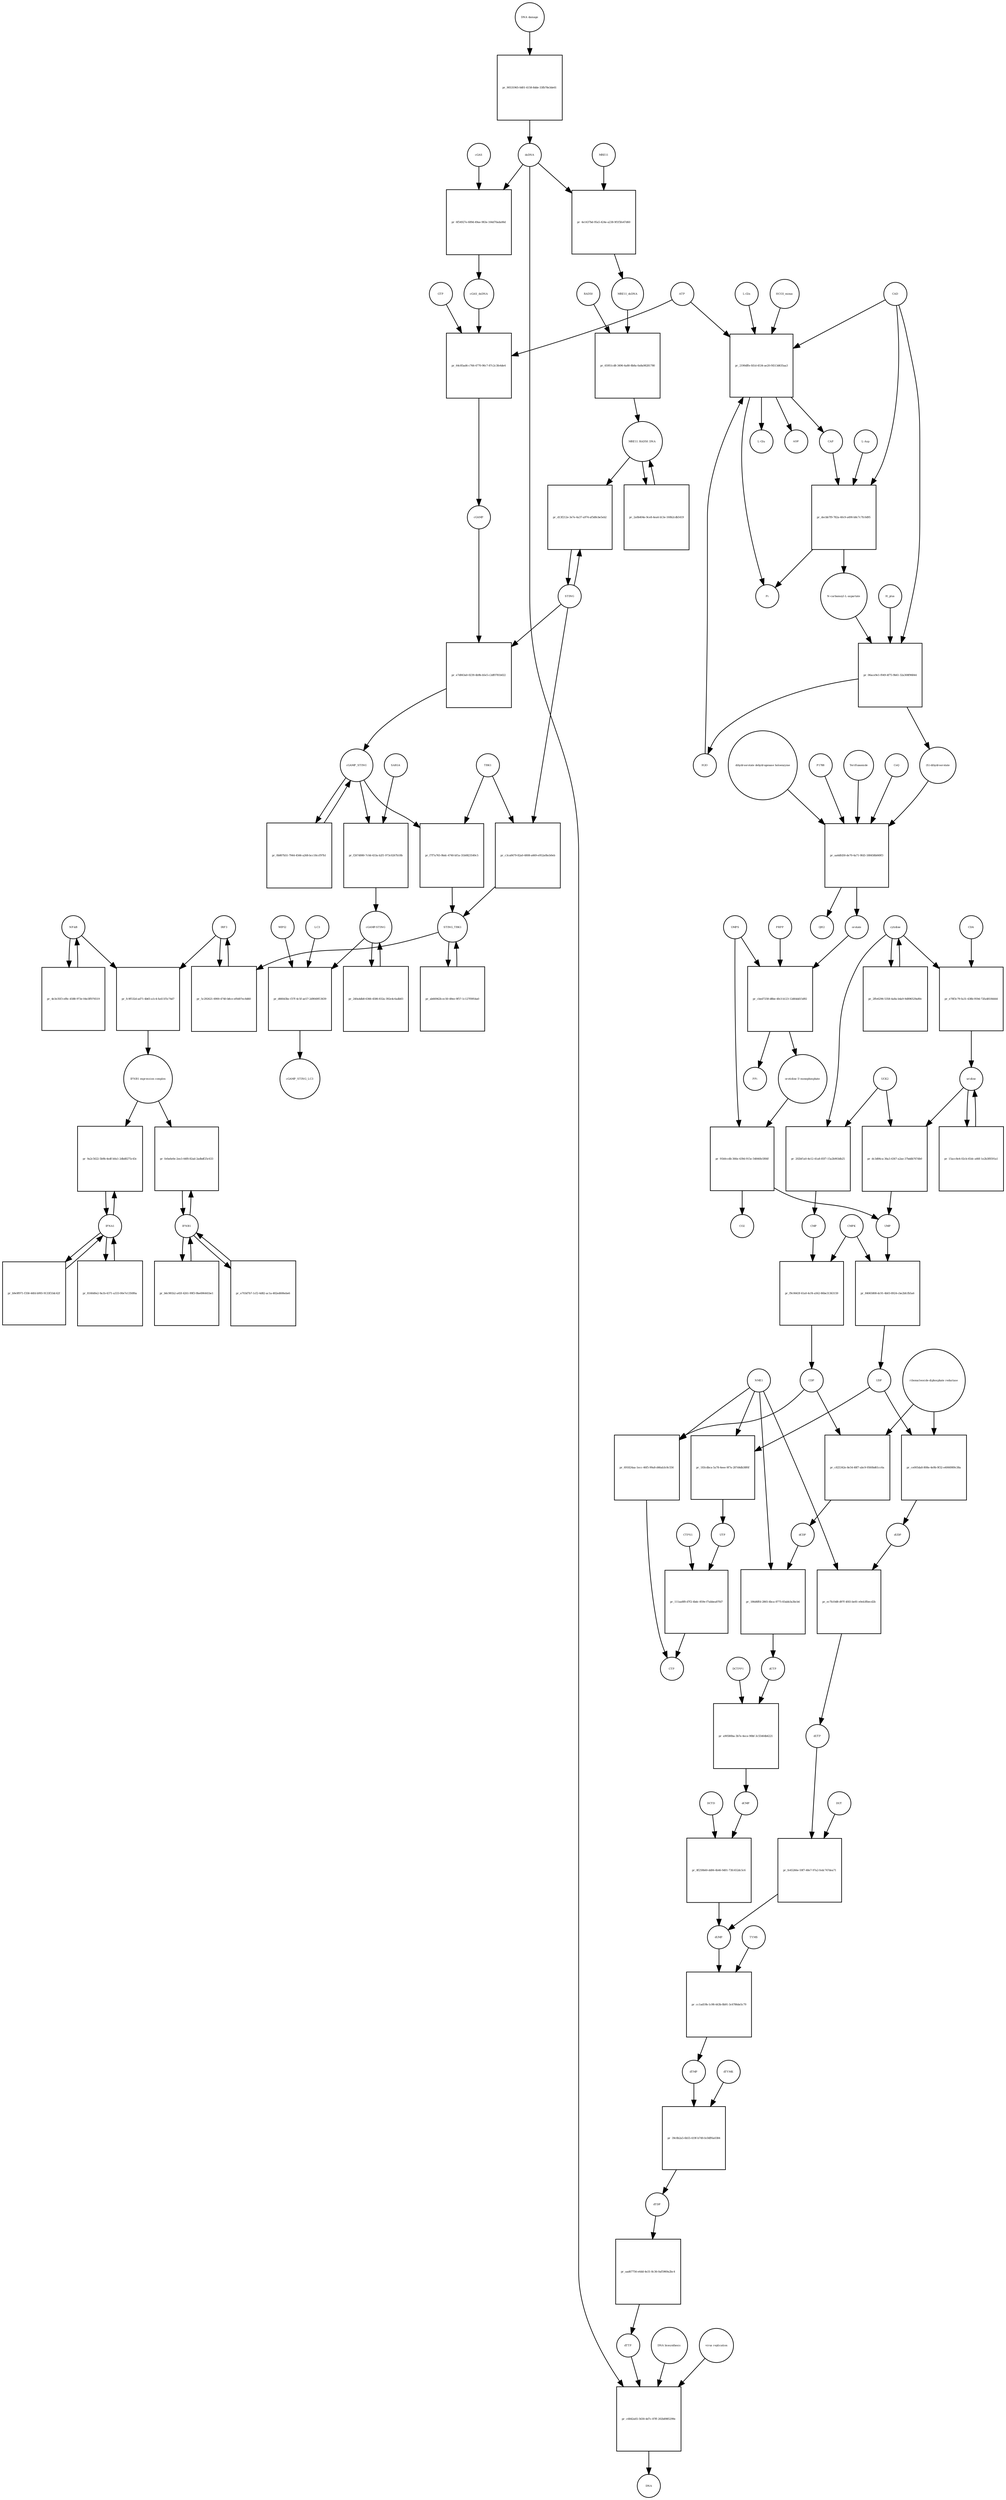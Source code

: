 strict digraph  {
"NF-kB" [annotation="urn_miriam_obo.go_GO%3A0071159", bipartite=0, cls=complex, fontsize=4, label="NF-kB", shape=circle];
"pr_fc9f532d-ad71-4b65-a1c4-fa411f5c74d7" [annotation="", bipartite=1, cls=process, fontsize=4, label="pr_fc9f532d-ad71-4b65-a1c4-fa411f5c74d7", shape=square];
"IFNB1 expression complex" [annotation="", bipartite=0, cls=complex, fontsize=4, label="IFNB1 expression complex", shape=circle];
IRF3 [annotation="urn_miriam_hgnc_6118|urn_miriam_uniprot_Q14653|urn_miriam_ensembl_ENSG00000126456|urn_miriam_refseq_NM_001571|urn_miriam_hgnc.symbol_IRF3|urn_miriam_ncbigene_3661", bipartite=0, cls="macromolecule multimer", fontsize=4, label=IRF3, shape=circle];
dCDP [annotation="urn_miriam_obo.chebi_CHEBI%3A28846", bipartite=0, cls="simple chemical", fontsize=4, label=dCDP, shape=circle];
"pr_186d6ffd-2865-4bca-8775-83abb3a3bcb4" [annotation="", bipartite=1, cls=process, fontsize=4, label="pr_186d6ffd-2865-4bca-8775-83abb3a3bcb4", shape=square];
dCTP [annotation="urn_miriam_obo.chebi_CHEBI%3A16311", bipartite=0, cls="simple chemical", fontsize=4, label=dCTP, shape=circle];
NME1 [annotation="urn_miriam_uniprot_P15531|urn_miriam_hgnc_7849", bipartite=0, cls=macromolecule, fontsize=4, label=NME1, shape=circle];
uridine [annotation="urn_miriam_obo.chebi_CHEBI%3A16704", bipartite=0, cls="simple chemical", fontsize=4, label=uridine, shape=circle];
"pr_dc3d06ca-36a3-4367-a2ae-37bddb767db0" [annotation="", bipartite=1, cls=process, fontsize=4, label="pr_dc3d06ca-36a3-4367-a2ae-37bddb767db0", shape=square];
UMP [annotation="urn_miriam_obo.chebi_CHEBI%3A57865", bipartite=0, cls="simple chemical", fontsize=4, label=UMP, shape=circle];
UCK2 [annotation="urn_miriam_uniprot_Q9HA47|urn_miriam_hgnc_HGNC%3A12562", bipartite=0, cls=macromolecule, fontsize=4, label=UCK2, shape=circle];
"orotidine 5'-monophosphate" [annotation="urn_miriam_obo.chebi_CHEBI%3A15842", bipartite=0, cls="simple chemical", fontsize=4, label="orotidine 5'-monophosphate", shape=circle];
"pr_91b0ccdb-366e-439d-915e-54846fe5f66f" [annotation="", bipartite=1, cls=process, fontsize=4, label="pr_91b0ccdb-366e-439d-915e-54846fe5f66f", shape=square];
UMPS [annotation="urn_miriam_ncbigene_7372|urn_miriam_refseq_NM_000373|urn_miriam_hgnc.symbol_UMPS|urn_miriam_hgnc_12563|urn_miriam_ensembl_ENSG00000114491|urn_miriam_uniprot_P11172", bipartite=0, cls="macromolecule multimer", fontsize=4, label=UMPS, shape=circle];
CO2 [annotation="urn_miriam_obo.chebi_CHEBI%3A16526", bipartite=0, cls="simple chemical", fontsize=4, label=CO2, shape=circle];
UTP [annotation="urn_miriam_obo.chebi_CHEBI%3A15713", bipartite=0, cls="simple chemical", fontsize=4, label=UTP, shape=circle];
"pr_111aa8f8-d7f2-4bdc-859e-f7abbea87fd7" [annotation="", bipartite=1, cls=process, fontsize=4, label="pr_111aa8f8-d7f2-4bdc-859e-f7abbea87fd7", shape=square];
CTP [annotation="urn_miriam_obo.chebi_CHEBI%3A17677", bipartite=0, cls="simple chemical", fontsize=4, label=CTP, shape=circle];
CTPS1 [annotation="urn_miriam_hgnc_HGNC%3A2519|urn_miriam_uniprot_P17812", bipartite=0, cls=macromolecule, fontsize=4, label=CTPS1, shape=circle];
UDP [annotation="urn_miriam_obo.chebi_CHEBI%3A17659", bipartite=0, cls="simple chemical", fontsize=4, label=UDP, shape=circle];
"pr_ce005da8-808e-4e9b-9f32-e4066989c38a" [annotation="", bipartite=1, cls=process, fontsize=4, label="pr_ce005da8-808e-4e9b-9f32-e4066989c38a", shape=square];
dUDP [annotation="urn_miriam_obo.chebi_CHEBI%3A28850", bipartite=0, cls="simple chemical", fontsize=4, label=dUDP, shape=circle];
"ribonucleoside-diphosphate reductase" [annotation="urn_miriam_brenda_1.17.4.1|urn_miriam_obo.go_GO%3A0005971", bipartite=0, cls=complex, fontsize=4, label="ribonucleoside-diphosphate reductase", shape=circle];
IFNB1 [annotation="urn_miriam_ensembl_ENSG00000171855|urn_miriam_hgnc.symbol_IFNB1|urn_miriam_hgnc_5434|urn_miriam_uniprot_P01574|urn_miriam_refseq_NM_002176|urn_miriam_ncbigene_3456", bipartite=0, cls=macromolecule, fontsize=4, label=IFNB1, shape=circle];
"pr_fe0a6e0e-2ee3-44f8-82ad-2adbdf25c633" [annotation="", bipartite=1, cls=process, fontsize=4, label="pr_fe0a6e0e-2ee3-44f8-82ad-2adbdf25c633", shape=square];
"pr_84065808-dc91-4b03-8924-cbe2bfcfb5a6" [annotation="", bipartite=1, cls=process, fontsize=4, label="pr_84065808-dc91-4b03-8924-cbe2bfcfb5a6", shape=square];
CMPK [annotation="urn_miriam_uniprot_P30085|urn_miriam_hgnc_HGNC%3A18170", bipartite=0, cls=macromolecule, fontsize=4, label=CMPK, shape=circle];
"cGAMP-STING" [annotation="", bipartite=0, cls=complex, fontsize=4, label="cGAMP-STING", shape=circle];
"pr_240a4db8-6366-4586-832a-392e4c6adb83" [annotation="", bipartite=1, cls=process, fontsize=4, label="pr_240a4db8-6366-4586-832a-392e4c6adb83", shape=square];
IFNA1 [annotation="urn_miriam_hgnc.symbol_IFNA1|urn_miriam_ncbigene_3439|urn_miriam_refseq_NM_024013|urn_miriam_uniprot_P01562|urn_miriam_hgnc_5417|urn_miriam_ensembl_ENSG00000197919", bipartite=0, cls=macromolecule, fontsize=4, label=IFNA1, shape=circle];
"pr_9a2c5622-5b9b-4edf-b0a1-2dbd8275c43c" [annotation="", bipartite=1, cls=process, fontsize=4, label="pr_9a2c5622-5b9b-4edf-b0a1-2dbd8275c43c", shape=square];
"pr_15acc8e4-02cb-45dc-a66f-1e2b3f8591a1" [annotation="", bipartite=1, cls=process, fontsize=4, label="pr_15acc8e4-02cb-45dc-a66f-1e2b3f8591a1", shape=square];
CDP [annotation="urn_miriam_obo.chebi_CHEBI%3A17239", bipartite=0, cls="simple chemical", fontsize=4, label=CDP, shape=circle];
"pr_c825342e-8e54-48f7-abc9-9560bd61cc6a" [annotation="", bipartite=1, cls=process, fontsize=4, label="pr_c825342e-8e54-48f7-abc9-9560bd61cc6a", shape=square];
"pr_691824aa-1ecc-46f5-99a8-d46ab3c8c556" [annotation="", bipartite=1, cls=process, fontsize=4, label="pr_691824aa-1ecc-46f5-99a8-d46ab3c8c556", shape=square];
dTDP [annotation="urn_miriam_obo.chebi_CHEBI%3A18075", bipartite=0, cls="simple chemical", fontsize=4, label=dTDP, shape=circle];
"pr_aad67756-e6dd-4e31-8c36-0af5969a2bc4" [annotation="", bipartite=1, cls=process, fontsize=4, label="pr_aad67756-e6dd-4e31-8c36-0af5969a2bc4", shape=square];
dTTP [annotation="urn_miriam_obo.chebi_CHEBI%3A18077", bipartite=0, cls="simple chemical", fontsize=4, label=dTTP, shape=circle];
CMP [annotation="urn_miriam_obo.chebi_CHEBI%3A17361", bipartite=0, cls="simple chemical", fontsize=4, label=CMP, shape=circle];
"pr_f9c0643f-61a0-4cf4-a562-86be31363159" [annotation="", bipartite=1, cls=process, fontsize=4, label="pr_f9c0643f-61a0-4cf4-a562-86be31363159", shape=square];
dUMP [annotation="urn_miriam_obo.chebi_CHEBI%3A17622", bipartite=0, cls="simple chemical", fontsize=4, label=dUMP, shape=circle];
"pr_cc1ad19b-1c98-443b-8b91-3c6786de5c79" [annotation="", bipartite=1, cls=process, fontsize=4, label="pr_cc1ad19b-1c98-443b-8b91-3c6786de5c79", shape=square];
dTMP [annotation="urn_miriam_obo.chebi_CHEBI%3A17013", bipartite=0, cls="simple chemical", fontsize=4, label=dTMP, shape=circle];
TYMS [annotation="urn_miriam_uniprot_P04818|urn_miriam_hgnc_HGNC%3A12441", bipartite=0, cls=macromolecule, fontsize=4, label=TYMS, shape=circle];
dsDNA [annotation="urn_miriam_obo.chebi_CHEBI%3A75909", bipartite=0, cls="simple chemical", fontsize=4, label=dsDNA, shape=circle];
"pr_c6842a65-5630-4d7c-87ff-202b8985299e" [annotation="", bipartite=1, cls=process, fontsize=4, label="pr_c6842a65-5630-4d7c-87ff-202b8985299e", shape=square];
DNA [annotation="", bipartite=0, cls="nucleic acid feature", fontsize=4, label=DNA, shape=circle];
"DNA biosynthesis" [annotation="urn_miriam_obo.go_GO%3A0071897", bipartite=0, cls=phenotype, fontsize=4, label="DNA biosynthesis", shape=circle];
"virus replication" [annotation="urn_miriam_obo.go_GO%3A0019079", bipartite=0, cls=phenotype, fontsize=4, label="virus replication", shape=circle];
MRE11_RAD50_DNA [annotation="", bipartite=0, cls=complex, fontsize=4, label=MRE11_RAD50_DNA, shape=circle];
"pr_2a0b404e-9ce8-4ea4-b13e-160b2cdb5419" [annotation="", bipartite=1, cls=process, fontsize=4, label="pr_2a0b404e-9ce8-4ea4-b13e-160b2cdb5419", shape=square];
"pr_a90580ba-3b7e-4ece-90bf-3c55464b6221" [annotation="", bipartite=1, cls=process, fontsize=4, label="pr_a90580ba-3b7e-4ece-90bf-3c55464b6221", shape=square];
dCMP [annotation="urn_miriam_obo.chebi_CHEBI%3A15918", bipartite=0, cls="simple chemical", fontsize=4, label=dCMP, shape=circle];
DCTPP1 [annotation="urn_miriam_uniprot_Q9H773|urn_miriam_hgnc_HGNC%3A28777", bipartite=0, cls=macromolecule, fontsize=4, label=DCTPP1, shape=circle];
"pr_e703d7b7-1cf2-4d82-ac1a-482ed606ebe6" [annotation="", bipartite=1, cls=process, fontsize=4, label="pr_e703d7b7-1cf2-4d82-ac1a-482ed606ebe6", shape=square];
"pr_b6c981b2-a45f-4261-99f3-9be696441be1" [annotation="", bipartite=1, cls=process, fontsize=4, label="pr_b6c981b2-a45f-4261-99f3-9be696441be1", shape=square];
ATP [annotation="urn_miriam_obo.chebi_CHEBI%3A15422", bipartite=0, cls="simple chemical", fontsize=4, label=ATP, shape=circle];
"pr_64c85ad4-c766-4770-90c7-87c2c3fe4de4" [annotation="", bipartite=1, cls=process, fontsize=4, label="pr_64c85ad4-c766-4770-90c7-87c2c3fe4de4", shape=square];
GTP [annotation="urn_miriam_obo.chebi_CHEBI%3A15996", bipartite=0, cls="simple chemical", fontsize=4, label=GTP, shape=circle];
cGAMP [annotation="urn_miriam_obo.chebi_CHEBI%3A75947", bipartite=0, cls="simple chemical", fontsize=4, label=cGAMP, shape=circle];
cGAS_dsDNA [annotation=urn_miriam_pubmed_28363908, bipartite=0, cls=complex, fontsize=4, label=cGAS_dsDNA, shape=circle];
cytidine [annotation="urn_miriam_obo.chebi_CHEBI%3A17562", bipartite=0, cls="simple chemical", fontsize=4, label=cytidine, shape=circle];
"pr_202bf1a0-4e12-41a8-85f7-15a2b903db25" [annotation="", bipartite=1, cls=process, fontsize=4, label="pr_202bf1a0-4e12-41a8-85f7-15a2b903db25", shape=square];
"pr_e7d063a0-0239-4b9b-b5e5-c2df0781b022" [annotation="", bipartite=1, cls=process, fontsize=4, label="pr_e7d063a0-0239-4b9b-b5e5-c2df0781b022", shape=square];
STING [annotation=urn_miriam_uniprot_Q86WV6, bipartite=0, cls="macromolecule multimer", fontsize=4, label=STING, shape=circle];
cGAMP_STING [annotation="urn_miriam_obo.go_GO%3A1990231", bipartite=0, cls=complex, fontsize=4, label=cGAMP_STING, shape=circle];
"L-Gln" [annotation="urn_miriam_obo.chebi_CHEBI%3A18050", bipartite=0, cls="simple chemical", fontsize=4, label="L-Gln", shape=circle];
"pr_2190dffe-fd1d-4534-ae20-f4513d635aa3" [annotation="", bipartite=1, cls=process, fontsize=4, label="pr_2190dffe-fd1d-4534-ae20-f4513d635aa3", shape=square];
CAP [annotation="urn_miriam_obo.chebi_CHEBI%3A17672", bipartite=0, cls="simple chemical", fontsize=4, label=CAP, shape=circle];
CAD [annotation="urn_miriam_refseq_NM_001306079|urn_miriam_hgnc_1424|urn_miriam_hgnc.symbol_CAD|urn_miriam_uniprot_P27708|urn_miriam_ncbigene_790|urn_miriam_ensembl_ENSG00000084774", bipartite=0, cls=macromolecule, fontsize=4, label=CAD, shape=circle];
HCO3_minus [annotation="urn_miriam_obo.chebi_CHEBI%3A17544", bipartite=0, cls="simple chemical", fontsize=4, label=HCO3_minus, shape=circle];
H2O [annotation="urn_miriam_obo.chebi_CHEBI%3A15377", bipartite=0, cls="simple chemical", fontsize=4, label=H2O, shape=circle];
"L-Glu" [annotation="urn_miriam_obo.chebi_CHEBI%3A16015", bipartite=0, cls="simple chemical", fontsize=4, label="L-Glu", shape=circle];
ADP [annotation="urn_miriam_obo.chebi_CHEBI%3A16761", bipartite=0, cls="simple chemical", fontsize=4, label=ADP, shape=circle];
Pi [annotation="urn_miriam_obo.chebi_CHEBI%3A18367", bipartite=0, cls="simple chemical", fontsize=4, label=Pi, shape=circle];
"pr_183cdbca-5a78-4eee-9f7a-287d4db38f6f" [annotation="", bipartite=1, cls=process, fontsize=4, label="pr_183cdbca-5a78-4eee-9f7a-287d4db38f6f", shape=square];
"N-carbamoyl-L-aspartate" [annotation="urn_miriam_obo.chebi_CHEBI%3A32814", bipartite=0, cls="simple chemical", fontsize=4, label="N-carbamoyl-L-aspartate", shape=circle];
"pr_06ace9e1-f049-4f75-9b61-32a308f96844" [annotation="", bipartite=1, cls=process, fontsize=4, label="pr_06ace9e1-f049-4f75-9b61-32a308f96844", shape=square];
"(S)-dihydroorotate" [annotation="urn_miriam_obo.chebi_CHEBI%3A30864", bipartite=0, cls="simple chemical", fontsize=4, label="(S)-dihydroorotate", shape=circle];
H_plus [annotation="urn_miriam_obo.chebi_CHEBI%3A15378", bipartite=0, cls="simple chemical", fontsize=4, label=H_plus, shape=circle];
"pr_4e3e35f3-ef8c-4588-973e-04e3ff076519" [annotation="", bipartite=1, cls=process, fontsize=4, label="pr_4e3e35f3-ef8c-4588-973e-04e3ff076519", shape=square];
"pr_8160d0e2-9a1b-4371-a333-00e7e1350f6a" [annotation="", bipartite=1, cls=process, fontsize=4, label="pr_8160d0e2-9a1b-4371-a333-00e7e1350f6a", shape=square];
TBK1 [annotation="urn_miriam_hgnc.symbol_TBK1|urn_miriam_ensembl_ENSG00000183735|urn_miriam_uniprot_Q9UHD2|urn_miriam_refseq_NM_013254|urn_miriam_hgnc_11584|urn_miriam_ncbigene_29110", bipartite=0, cls=macromolecule, fontsize=4, label=TBK1, shape=circle];
"pr_f7f7a765-9bdc-4740-bf1a-31b0823549c5" [annotation="", bipartite=1, cls=process, fontsize=4, label="pr_f7f7a765-9bdc-4740-bf1a-31b0823549c5", shape=square];
STING_TBK1 [annotation=urn_miriam_pubmed_30842653, bipartite=0, cls=complex, fontsize=4, label=STING_TBK1, shape=circle];
"pr_d13f212e-3e7e-4a37-a974-af5d8cbe5eb2" [annotation="", bipartite=1, cls=process, fontsize=4, label="pr_d13f212e-3e7e-4a37-a974-af5d8cbe5eb2", shape=square];
"pr_b9e9f971-f358-44fd-b993-9133f33dc42f" [annotation="", bipartite=1, cls=process, fontsize=4, label="pr_b9e9f971-f358-44fd-b993-9133f33dc42f", shape=square];
"pr_6f54927e-689d-49ae-983e-164d70ada06d" [annotation="", bipartite=1, cls=process, fontsize=4, label="pr_6f54927e-689d-49ae-983e-164d70ada06d", shape=square];
cGAS [annotation="urn_miriam_ensembl_ENSG00000164430|urn_miriam_hgnc_21367|urn_miriam_ncbigene_115004|urn_miriam_uniprot_Q8N884|urn_miriam_hgnc.symbol_CGAS|urn_miriam_refseq_NM_138441", bipartite=0, cls=macromolecule, fontsize=4, label=cGAS, shape=circle];
"pr_ab66942b-ec50-49ee-9f57-1c127f0954a0" [annotation="", bipartite=1, cls=process, fontsize=4, label="pr_ab66942b-ec50-49ee-9f57-1c127f0954a0", shape=square];
orotate [annotation="urn_miriam_obo.chebi_CHEBI%3A30839", bipartite=0, cls="simple chemical", fontsize=4, label=orotate, shape=circle];
"pr_cbed7258-d8be-4fe3-b123-12d64dd15d92" [annotation="", bipartite=1, cls=process, fontsize=4, label="pr_cbed7258-d8be-4fe3-b123-12d64dd15d92", shape=square];
PRPP [annotation="urn_miriam_obo.chebi_CHEBI%3A17111", bipartite=0, cls="simple chemical", fontsize=4, label=PRPP, shape=circle];
PPi [annotation="urn_miriam_obo.chebi_CHEBI%3A18361", bipartite=0, cls="simple chemical", fontsize=4, label=PPi, shape=circle];
"pr_2ffe6296-5358-4a8a-b4a9-9d896529a80c" [annotation="", bipartite=1, cls=process, fontsize=4, label="pr_2ffe6296-5358-4a8a-b4a9-9d896529a80c", shape=square];
"pr_5c292621-6900-4740-b8ce-ef0d07ec8d60" [annotation="", bipartite=1, cls=process, fontsize=4, label="pr_5c292621-6900-4740-b8ce-ef0d07ec8d60", shape=square];
"pr_0b807b51-7944-4566-a268-bcc18ccf97b1" [annotation="", bipartite=1, cls=process, fontsize=4, label="pr_0b807b51-7944-4566-a268-bcc18ccf97b1", shape=square];
RAD50 [annotation="urn_miriam_ncbigene_10111|urn_miriam_refseq_NM_005732|urn_miriam_uniprot_Q92878|urn_miriam_hgnc.symbol_RAD50|urn_miriam_ensembl_ENSG00000113522|urn_miriam_hgnc_9816", bipartite=0, cls="macromolecule multimer", fontsize=4, label=RAD50, shape=circle];
"pr_65951cd8-3496-4a80-8b8a-0a8a98281780" [annotation="", bipartite=1, cls=process, fontsize=4, label="pr_65951cd8-3496-4a80-8b8a-0a8a98281780", shape=square];
MRE11_dsDNA [annotation="urn_miriam_obo.go_GO%3A0003690", bipartite=0, cls=complex, fontsize=4, label=MRE11_dsDNA, shape=circle];
"pr_aa6dfd30-de70-4a71-9fd3-188458b849f3" [annotation="", bipartite=1, cls=process, fontsize=4, label="pr_aa6dfd30-de70-4a71-9fd3-188458b849f3", shape=square];
"dihydroorotate dehydrogenase holoenzyme" [annotation="urn_miriam_ncbigene_1723|urn_miriam_hgnc_HGNC%3A2867|urn_miriam_hgnc.symbol_DHODH", bipartite=0, cls="simple chemical", fontsize=4, label="dihydroorotate dehydrogenase holoenzyme", shape=circle];
P1788 [annotation=urn_miriam_pubmed_31740051, bipartite=0, cls="simple chemical", fontsize=4, label=P1788, shape=circle];
Teriflunomide [annotation=urn_miriam_drugbank_DB08880, bipartite=0, cls="simple chemical", fontsize=4, label=Teriflunomide, shape=circle];
CoQ [annotation="urn_miriam_obo.chebi_CHEBI%3A16389", bipartite=0, cls="simple chemical", fontsize=4, label=CoQ, shape=circle];
QH2 [annotation="urn_miriam_obo.chebi_CHEBI%3A17976", bipartite=0, cls="simple chemical", fontsize=4, label=QH2, shape=circle];
"pr_ec7b10d8-d97f-4f45-be81-e0eb3fbecd2b" [annotation="", bipartite=1, cls=process, fontsize=4, label="pr_ec7b10d8-d97f-4f45-be81-e0eb3fbecd2b", shape=square];
dUTP [annotation="urn_miriam_obo.chebi_CHEBI%3A17625", bipartite=0, cls="simple chemical", fontsize=4, label=dUTP, shape=circle];
"pr_e78f3c79-fa31-438b-959d-72fa48184444" [annotation="", bipartite=1, cls=process, fontsize=4, label="pr_e78f3c79-fa31-438b-959d-72fa48184444", shape=square];
CDA [annotation="urn_miriam_uniprot_P32320|urn_miriam_ncbigene_978|urn_miriam_refseq_NM_001785|urn_miriam_ensembl_ENSG00000158825|urn_miriam_hgnc.symbol_CDA|urn_miriam_hgnc_1712", bipartite=0, cls=macromolecule, fontsize=4, label=CDA, shape=circle];
"pr_fe45266e-59f7-48e7-97a2-fedc747dea71" [annotation="", bipartite=1, cls=process, fontsize=4, label="pr_fe45266e-59f7-48e7-97a2-fedc747dea71", shape=square];
DUT [annotation="urn_miriam_hgnc_HGNC%3A3078|urn_miriam_uniprot_P33316", bipartite=0, cls=macromolecule, fontsize=4, label=DUT, shape=circle];
"pr_d660d3bc-f37f-4c5f-ae57-2d9049f13639" [annotation="", bipartite=1, cls=process, fontsize=4, label="pr_d660d3bc-f37f-4c5f-ae57-2d9049f13639", shape=square];
LC3 [annotation="", bipartite=0, cls=macromolecule, fontsize=4, label=LC3, shape=circle];
cGAMP_STING_LC3 [annotation="", bipartite=0, cls=complex, fontsize=4, label=cGAMP_STING_LC3, shape=circle];
WIPI2 [annotation="urn_miriam_refseq_NM_015610|urn_miriam_hgnc_32225|urn_miriam_hgnc.symbol_WIPI2|urn_miriam_ensembl_ENSG00000157954|urn_miriam_ncbigene_26100|urn_miriam_uniprot_Q9Y4P8", bipartite=0, cls=macromolecule, fontsize=4, label=WIPI2, shape=circle];
"pr_decbb7f9-782a-40c9-a490-b8c7c7fc0d95" [annotation="", bipartite=1, cls=process, fontsize=4, label="pr_decbb7f9-782a-40c9-a490-b8c7c7fc0d95", shape=square];
"L-Asp" [annotation="urn_miriam_obo.chebi_CHEBI%3A29991", bipartite=0, cls="simple chemical", fontsize=4, label="L-Asp", shape=circle];
"pr_4e1437bd-95a5-424e-a238-9f1f5fe47d60" [annotation="", bipartite=1, cls=process, fontsize=4, label="pr_4e1437bd-95a5-424e-a238-9f1f5fe47d60", shape=square];
MRE11 [annotation="urn_miriam_hgnc.symbol_MRE11|urn_miriam_ncbigene_4361|urn_miriam_uniprot_P49959|urn_miriam_ensembl_ENSG00000020922|urn_miriam_refseq_NM_005591|urn_miriam_hgnc_7230", bipartite=0, cls="macromolecule multimer", fontsize=4, label=MRE11, shape=circle];
"pr_39c8b2a5-6b55-419f-b749-fe56ff6a0384" [annotation="", bipartite=1, cls=process, fontsize=4, label="pr_39c8b2a5-6b55-419f-b749-fe56ff6a0384", shape=square];
dTYMK [annotation="urn_miriam_uniprot_P23919|urn_miriam_hgnc_HGNC%3A3061", bipartite=0, cls=macromolecule, fontsize=4, label=dTYMK, shape=circle];
"pr_f267d080-7c0d-433a-b2f1-973c0267b18b" [annotation="", bipartite=1, cls=process, fontsize=4, label="pr_f267d080-7c0d-433a-b2f1-973c0267b18b", shape=square];
SAR1A [annotation="urn_miriam_uniprot_Q9NR31|urn_miriam_ensembl_ENSG00000079332|urn_miriam_hgnc_10534|urn_miriam_hgnc.symbol_SAR1A|urn_miriam_refseq_NM_001142648|urn_miriam_ncbigene_56681", bipartite=0, cls=macromolecule, fontsize=4, label=SAR1A, shape=circle];
"pr_c3ca8479-82a0-4808-a669-e952a0bcb0eb" [annotation="", bipartite=1, cls=process, fontsize=4, label="pr_c3ca8479-82a0-4808-a669-e952a0bcb0eb", shape=square];
"pr_90531965-0d01-4158-8dde-33fb78e3de61" [annotation="", bipartite=1, cls=process, fontsize=4, label="pr_90531965-0d01-4158-8dde-33fb78e3de61", shape=square];
"DNA damage" [annotation="", bipartite=0, cls=phenotype, fontsize=4, label="DNA damage", shape=circle];
"pr_8f259b60-dd06-4b46-9d01-73fc652dc5c6" [annotation="", bipartite=1, cls=process, fontsize=4, label="pr_8f259b60-dd06-4b46-9d01-73fc652dc5c6", shape=square];
DCTD [annotation="urn_miriam_uniprot_P32321|urn_miriam_hgnc_HGNC%3A2710", bipartite=0, cls=macromolecule, fontsize=4, label=DCTD, shape=circle];
"NF-kB" -> "pr_fc9f532d-ad71-4b65-a1c4-fa411f5c74d7"  [annotation="", interaction_type=consumption];
"NF-kB" -> "pr_4e3e35f3-ef8c-4588-973e-04e3ff076519"  [annotation="", interaction_type=consumption];
"pr_fc9f532d-ad71-4b65-a1c4-fa411f5c74d7" -> "IFNB1 expression complex"  [annotation="", interaction_type=production];
"IFNB1 expression complex" -> "pr_fe0a6e0e-2ee3-44f8-82ad-2adbdf25c633"  [annotation=urn_miriam_pubmed_20610653, interaction_type=stimulation];
"IFNB1 expression complex" -> "pr_9a2c5622-5b9b-4edf-b0a1-2dbd8275c43c"  [annotation=urn_miriam_pubmed_16979567, interaction_type=stimulation];
IRF3 -> "pr_fc9f532d-ad71-4b65-a1c4-fa411f5c74d7"  [annotation="", interaction_type=consumption];
IRF3 -> "pr_5c292621-6900-4740-b8ce-ef0d07ec8d60"  [annotation="", interaction_type=consumption];
dCDP -> "pr_186d6ffd-2865-4bca-8775-83abb3a3bcb4"  [annotation="", interaction_type=consumption];
"pr_186d6ffd-2865-4bca-8775-83abb3a3bcb4" -> dCTP  [annotation="", interaction_type=production];
dCTP -> "pr_a90580ba-3b7e-4ece-90bf-3c55464b6221"  [annotation="", interaction_type=consumption];
NME1 -> "pr_186d6ffd-2865-4bca-8775-83abb3a3bcb4"  [annotation=urn_miriam_pubmed_17827303, interaction_type=catalysis];
NME1 -> "pr_691824aa-1ecc-46f5-99a8-d46ab3c8c556"  [annotation=urn_miriam_pubmed_28458037, interaction_type=catalysis];
NME1 -> "pr_183cdbca-5a78-4eee-9f7a-287d4db38f6f"  [annotation=urn_miriam_pubmed_28458037, interaction_type=catalysis];
NME1 -> "pr_ec7b10d8-d97f-4f45-be81-e0eb3fbecd2b"  [annotation=urn_miriam_pubmed_17827303, interaction_type=catalysis];
uridine -> "pr_dc3d06ca-36a3-4367-a2ae-37bddb767db0"  [annotation="", interaction_type=consumption];
uridine -> "pr_15acc8e4-02cb-45dc-a66f-1e2b3f8591a1"  [annotation="", interaction_type=consumption];
"pr_dc3d06ca-36a3-4367-a2ae-37bddb767db0" -> UMP  [annotation="", interaction_type=production];
UMP -> "pr_84065808-dc91-4b03-8924-cbe2bfcfb5a6"  [annotation="", interaction_type=consumption];
UCK2 -> "pr_dc3d06ca-36a3-4367-a2ae-37bddb767db0"  [annotation=urn_miriam_pubmed_15130468, interaction_type=catalysis];
UCK2 -> "pr_202bf1a0-4e12-41a8-85f7-15a2b903db25"  [annotation=urn_miriam_pubmed_15130468, interaction_type=catalysis];
"orotidine 5'-monophosphate" -> "pr_91b0ccdb-366e-439d-915e-54846fe5f66f"  [annotation="", interaction_type=consumption];
"pr_91b0ccdb-366e-439d-915e-54846fe5f66f" -> UMP  [annotation="", interaction_type=production];
"pr_91b0ccdb-366e-439d-915e-54846fe5f66f" -> CO2  [annotation="", interaction_type=production];
UMPS -> "pr_91b0ccdb-366e-439d-915e-54846fe5f66f"  [annotation=urn_miriam_reactome_REACT_1698, interaction_type=catalysis];
UMPS -> "pr_cbed7258-d8be-4fe3-b123-12d64dd15d92"  [annotation=urn_miriam_reactome_REACT_1698, interaction_type=catalysis];
UTP -> "pr_111aa8f8-d7f2-4bdc-859e-f7abbea87fd7"  [annotation="", interaction_type=consumption];
"pr_111aa8f8-d7f2-4bdc-859e-f7abbea87fd7" -> CTP  [annotation="", interaction_type=production];
CTPS1 -> "pr_111aa8f8-d7f2-4bdc-859e-f7abbea87fd7"  [annotation=urn_miriam_pubmed_5411547, interaction_type=catalysis];
UDP -> "pr_ce005da8-808e-4e9b-9f32-e4066989c38a"  [annotation="", interaction_type=consumption];
UDP -> "pr_183cdbca-5a78-4eee-9f7a-287d4db38f6f"  [annotation="", interaction_type=consumption];
"pr_ce005da8-808e-4e9b-9f32-e4066989c38a" -> dUDP  [annotation="", interaction_type=production];
dUDP -> "pr_ec7b10d8-d97f-4f45-be81-e0eb3fbecd2b"  [annotation="", interaction_type=consumption];
"ribonucleoside-diphosphate reductase" -> "pr_ce005da8-808e-4e9b-9f32-e4066989c38a"  [annotation=urn_miriam_pubmed_24809024, interaction_type=catalysis];
"ribonucleoside-diphosphate reductase" -> "pr_c825342e-8e54-48f7-abc9-9560bd61cc6a"  [annotation=urn_miriam_pubmed_24809024, interaction_type=catalysis];
IFNB1 -> "pr_fe0a6e0e-2ee3-44f8-82ad-2adbdf25c633"  [annotation="", interaction_type=consumption];
IFNB1 -> "pr_e703d7b7-1cf2-4d82-ac1a-482ed606ebe6"  [annotation="", interaction_type=consumption];
IFNB1 -> "pr_b6c981b2-a45f-4261-99f3-9be696441be1"  [annotation="", interaction_type=consumption];
"pr_fe0a6e0e-2ee3-44f8-82ad-2adbdf25c633" -> IFNB1  [annotation="", interaction_type=production];
"pr_84065808-dc91-4b03-8924-cbe2bfcfb5a6" -> UDP  [annotation="", interaction_type=production];
CMPK -> "pr_84065808-dc91-4b03-8924-cbe2bfcfb5a6"  [annotation=urn_miriam_pubmed_10462544, interaction_type=catalysis];
CMPK -> "pr_f9c0643f-61a0-4cf4-a562-86be31363159"  [annotation=urn_miriam_pubmed_10462544, interaction_type=catalysis];
"cGAMP-STING" -> "pr_240a4db8-6366-4586-832a-392e4c6adb83"  [annotation="", interaction_type=consumption];
"cGAMP-STING" -> "pr_d660d3bc-f37f-4c5f-ae57-2d9049f13639"  [annotation="", interaction_type=consumption];
"pr_240a4db8-6366-4586-832a-392e4c6adb83" -> "cGAMP-STING"  [annotation="", interaction_type=production];
IFNA1 -> "pr_9a2c5622-5b9b-4edf-b0a1-2dbd8275c43c"  [annotation="", interaction_type=consumption];
IFNA1 -> "pr_8160d0e2-9a1b-4371-a333-00e7e1350f6a"  [annotation="", interaction_type=consumption];
IFNA1 -> "pr_b9e9f971-f358-44fd-b993-9133f33dc42f"  [annotation="", interaction_type=consumption];
"pr_9a2c5622-5b9b-4edf-b0a1-2dbd8275c43c" -> IFNA1  [annotation="", interaction_type=production];
"pr_15acc8e4-02cb-45dc-a66f-1e2b3f8591a1" -> uridine  [annotation="", interaction_type=production];
CDP -> "pr_c825342e-8e54-48f7-abc9-9560bd61cc6a"  [annotation="", interaction_type=consumption];
CDP -> "pr_691824aa-1ecc-46f5-99a8-d46ab3c8c556"  [annotation="", interaction_type=consumption];
"pr_c825342e-8e54-48f7-abc9-9560bd61cc6a" -> dCDP  [annotation="", interaction_type=production];
"pr_691824aa-1ecc-46f5-99a8-d46ab3c8c556" -> CTP  [annotation="", interaction_type=production];
dTDP -> "pr_aad67756-e6dd-4e31-8c36-0af5969a2bc4"  [annotation="", interaction_type=consumption];
"pr_aad67756-e6dd-4e31-8c36-0af5969a2bc4" -> dTTP  [annotation="", interaction_type=production];
dTTP -> "pr_c6842a65-5630-4d7c-87ff-202b8985299e"  [annotation="", interaction_type=consumption];
CMP -> "pr_f9c0643f-61a0-4cf4-a562-86be31363159"  [annotation="", interaction_type=consumption];
"pr_f9c0643f-61a0-4cf4-a562-86be31363159" -> CDP  [annotation="", interaction_type=production];
dUMP -> "pr_cc1ad19b-1c98-443b-8b91-3c6786de5c79"  [annotation="", interaction_type=consumption];
"pr_cc1ad19b-1c98-443b-8b91-3c6786de5c79" -> dTMP  [annotation="", interaction_type=production];
dTMP -> "pr_39c8b2a5-6b55-419f-b749-fe56ff6a0384"  [annotation="", interaction_type=consumption];
TYMS -> "pr_cc1ad19b-1c98-443b-8b91-3c6786de5c79"  [annotation=urn_miriam_pubmed_3099389, interaction_type=catalysis];
dsDNA -> "pr_c6842a65-5630-4d7c-87ff-202b8985299e"  [annotation="", interaction_type=consumption];
dsDNA -> "pr_6f54927e-689d-49ae-983e-164d70ada06d"  [annotation="", interaction_type=consumption];
dsDNA -> "pr_4e1437bd-95a5-424e-a238-9f1f5fe47d60"  [annotation="", interaction_type=consumption];
"pr_c6842a65-5630-4d7c-87ff-202b8985299e" -> DNA  [annotation="", interaction_type=production];
"DNA biosynthesis" -> "pr_c6842a65-5630-4d7c-87ff-202b8985299e"  [annotation="", interaction_type=catalysis];
"virus replication" -> "pr_c6842a65-5630-4d7c-87ff-202b8985299e"  [annotation="", interaction_type=inhibition];
MRE11_RAD50_DNA -> "pr_2a0b404e-9ce8-4ea4-b13e-160b2cdb5419"  [annotation="", interaction_type=consumption];
MRE11_RAD50_DNA -> "pr_d13f212e-3e7e-4a37-a974-af5d8cbe5eb2"  [annotation=urn_miriam_pubmed_23388631, interaction_type=catalysis];
"pr_2a0b404e-9ce8-4ea4-b13e-160b2cdb5419" -> MRE11_RAD50_DNA  [annotation="", interaction_type=production];
"pr_a90580ba-3b7e-4ece-90bf-3c55464b6221" -> dCMP  [annotation="", interaction_type=production];
dCMP -> "pr_8f259b60-dd06-4b46-9d01-73fc652dc5c6"  [annotation="", interaction_type=consumption];
DCTPP1 -> "pr_a90580ba-3b7e-4ece-90bf-3c55464b6221"  [annotation=urn_miriam_pubmed_13788541, interaction_type=catalysis];
"pr_e703d7b7-1cf2-4d82-ac1a-482ed606ebe6" -> IFNB1  [annotation="", interaction_type=production];
"pr_b6c981b2-a45f-4261-99f3-9be696441be1" -> IFNB1  [annotation="", interaction_type=production];
ATP -> "pr_64c85ad4-c766-4770-90c7-87c2c3fe4de4"  [annotation="", interaction_type=consumption];
ATP -> "pr_2190dffe-fd1d-4534-ae20-f4513d635aa3"  [annotation="", interaction_type=consumption];
"pr_64c85ad4-c766-4770-90c7-87c2c3fe4de4" -> cGAMP  [annotation="", interaction_type=production];
GTP -> "pr_64c85ad4-c766-4770-90c7-87c2c3fe4de4"  [annotation="", interaction_type=consumption];
cGAMP -> "pr_e7d063a0-0239-4b9b-b5e5-c2df0781b022"  [annotation="", interaction_type=consumption];
cGAS_dsDNA -> "pr_64c85ad4-c766-4770-90c7-87c2c3fe4de4"  [annotation=urn_miriam_pubmed_29622565, interaction_type=catalysis];
cytidine -> "pr_202bf1a0-4e12-41a8-85f7-15a2b903db25"  [annotation="", interaction_type=consumption];
cytidine -> "pr_2ffe6296-5358-4a8a-b4a9-9d896529a80c"  [annotation="", interaction_type=consumption];
cytidine -> "pr_e78f3c79-fa31-438b-959d-72fa48184444"  [annotation="", interaction_type=consumption];
"pr_202bf1a0-4e12-41a8-85f7-15a2b903db25" -> CMP  [annotation="", interaction_type=production];
"pr_e7d063a0-0239-4b9b-b5e5-c2df0781b022" -> cGAMP_STING  [annotation="", interaction_type=production];
STING -> "pr_e7d063a0-0239-4b9b-b5e5-c2df0781b022"  [annotation="", interaction_type=consumption];
STING -> "pr_d13f212e-3e7e-4a37-a974-af5d8cbe5eb2"  [annotation="", interaction_type=consumption];
STING -> "pr_c3ca8479-82a0-4808-a669-e952a0bcb0eb"  [annotation="", interaction_type=consumption];
cGAMP_STING -> "pr_f7f7a765-9bdc-4740-bf1a-31b0823549c5"  [annotation="", interaction_type=consumption];
cGAMP_STING -> "pr_0b807b51-7944-4566-a268-bcc18ccf97b1"  [annotation="", interaction_type=consumption];
cGAMP_STING -> "pr_f267d080-7c0d-433a-b2f1-973c0267b18b"  [annotation="", interaction_type=consumption];
"L-Gln" -> "pr_2190dffe-fd1d-4534-ae20-f4513d635aa3"  [annotation="", interaction_type=consumption];
"pr_2190dffe-fd1d-4534-ae20-f4513d635aa3" -> CAP  [annotation="", interaction_type=production];
"pr_2190dffe-fd1d-4534-ae20-f4513d635aa3" -> "L-Glu"  [annotation="", interaction_type=production];
"pr_2190dffe-fd1d-4534-ae20-f4513d635aa3" -> ADP  [annotation="", interaction_type=production];
"pr_2190dffe-fd1d-4534-ae20-f4513d635aa3" -> Pi  [annotation="", interaction_type=production];
CAP -> "pr_decbb7f9-782a-40c9-a490-b8c7c7fc0d95"  [annotation="", interaction_type=consumption];
CAD -> "pr_2190dffe-fd1d-4534-ae20-f4513d635aa3"  [annotation=urn_miriam_reactome_REACT_73577, interaction_type=catalysis];
CAD -> "pr_06ace9e1-f049-4f75-9b61-32a308f96844"  [annotation=urn_miriam_reactome_REACT_1698, interaction_type=catalysis];
CAD -> "pr_decbb7f9-782a-40c9-a490-b8c7c7fc0d95"  [annotation=urn_miriam_reactome_REACT_1698, interaction_type=catalysis];
HCO3_minus -> "pr_2190dffe-fd1d-4534-ae20-f4513d635aa3"  [annotation="", interaction_type=consumption];
H2O -> "pr_2190dffe-fd1d-4534-ae20-f4513d635aa3"  [annotation="", interaction_type=consumption];
"pr_183cdbca-5a78-4eee-9f7a-287d4db38f6f" -> UTP  [annotation="", interaction_type=production];
"N-carbamoyl-L-aspartate" -> "pr_06ace9e1-f049-4f75-9b61-32a308f96844"  [annotation="", interaction_type=consumption];
"pr_06ace9e1-f049-4f75-9b61-32a308f96844" -> "(S)-dihydroorotate"  [annotation="", interaction_type=production];
"pr_06ace9e1-f049-4f75-9b61-32a308f96844" -> H2O  [annotation="", interaction_type=production];
"(S)-dihydroorotate" -> "pr_aa6dfd30-de70-4a71-9fd3-188458b849f3"  [annotation="", interaction_type=consumption];
H_plus -> "pr_06ace9e1-f049-4f75-9b61-32a308f96844"  [annotation="", interaction_type=consumption];
"pr_4e3e35f3-ef8c-4588-973e-04e3ff076519" -> "NF-kB"  [annotation="", interaction_type=production];
"pr_8160d0e2-9a1b-4371-a333-00e7e1350f6a" -> IFNA1  [annotation="", interaction_type=production];
TBK1 -> "pr_f7f7a765-9bdc-4740-bf1a-31b0823549c5"  [annotation="", interaction_type=consumption];
TBK1 -> "pr_c3ca8479-82a0-4808-a669-e952a0bcb0eb"  [annotation="", interaction_type=consumption];
"pr_f7f7a765-9bdc-4740-bf1a-31b0823549c5" -> STING_TBK1  [annotation="", interaction_type=production];
STING_TBK1 -> "pr_ab66942b-ec50-49ee-9f57-1c127f0954a0"  [annotation="", interaction_type=consumption];
STING_TBK1 -> "pr_5c292621-6900-4740-b8ce-ef0d07ec8d60"  [annotation="urn_miriam_pubmed_22394562|urn_miriam_pubmed_25636800", interaction_type=catalysis];
"pr_d13f212e-3e7e-4a37-a974-af5d8cbe5eb2" -> STING  [annotation="", interaction_type=production];
"pr_b9e9f971-f358-44fd-b993-9133f33dc42f" -> IFNA1  [annotation="", interaction_type=production];
"pr_6f54927e-689d-49ae-983e-164d70ada06d" -> cGAS_dsDNA  [annotation="", interaction_type=production];
cGAS -> "pr_6f54927e-689d-49ae-983e-164d70ada06d"  [annotation="", interaction_type=consumption];
"pr_ab66942b-ec50-49ee-9f57-1c127f0954a0" -> STING_TBK1  [annotation="", interaction_type=production];
orotate -> "pr_cbed7258-d8be-4fe3-b123-12d64dd15d92"  [annotation="", interaction_type=consumption];
"pr_cbed7258-d8be-4fe3-b123-12d64dd15d92" -> "orotidine 5'-monophosphate"  [annotation="", interaction_type=production];
"pr_cbed7258-d8be-4fe3-b123-12d64dd15d92" -> PPi  [annotation="", interaction_type=production];
PRPP -> "pr_cbed7258-d8be-4fe3-b123-12d64dd15d92"  [annotation="", interaction_type=consumption];
"pr_2ffe6296-5358-4a8a-b4a9-9d896529a80c" -> cytidine  [annotation="", interaction_type=production];
"pr_5c292621-6900-4740-b8ce-ef0d07ec8d60" -> IRF3  [annotation="", interaction_type=production];
"pr_0b807b51-7944-4566-a268-bcc18ccf97b1" -> cGAMP_STING  [annotation="", interaction_type=production];
RAD50 -> "pr_65951cd8-3496-4a80-8b8a-0a8a98281780"  [annotation="", interaction_type=consumption];
"pr_65951cd8-3496-4a80-8b8a-0a8a98281780" -> MRE11_RAD50_DNA  [annotation="", interaction_type=production];
MRE11_dsDNA -> "pr_65951cd8-3496-4a80-8b8a-0a8a98281780"  [annotation="", interaction_type=consumption];
"pr_aa6dfd30-de70-4a71-9fd3-188458b849f3" -> orotate  [annotation="", interaction_type=production];
"pr_aa6dfd30-de70-4a71-9fd3-188458b849f3" -> QH2  [annotation="", interaction_type=production];
"dihydroorotate dehydrogenase holoenzyme" -> "pr_aa6dfd30-de70-4a71-9fd3-188458b849f3"  [annotation="urn_miriam_reactome_REACT_1698|urn_miriam_doi_10.1101%2F2020.03.11.983056", interaction_type=catalysis];
P1788 -> "pr_aa6dfd30-de70-4a71-9fd3-188458b849f3"  [annotation="urn_miriam_reactome_REACT_1698|urn_miriam_doi_10.1101%2F2020.03.11.983056", interaction_type=inhibition];
Teriflunomide -> "pr_aa6dfd30-de70-4a71-9fd3-188458b849f3"  [annotation="urn_miriam_reactome_REACT_1698|urn_miriam_doi_10.1101%2F2020.03.11.983056", interaction_type=inhibition];
CoQ -> "pr_aa6dfd30-de70-4a71-9fd3-188458b849f3"  [annotation="", interaction_type=consumption];
"pr_ec7b10d8-d97f-4f45-be81-e0eb3fbecd2b" -> dUTP  [annotation="", interaction_type=production];
dUTP -> "pr_fe45266e-59f7-48e7-97a2-fedc747dea71"  [annotation="", interaction_type=consumption];
"pr_e78f3c79-fa31-438b-959d-72fa48184444" -> uridine  [annotation="", interaction_type=production];
CDA -> "pr_e78f3c79-fa31-438b-959d-72fa48184444"  [annotation="urn_miriam_pubmed_7923172|urn_miriam_pubmed_15689149", interaction_type=catalysis];
"pr_fe45266e-59f7-48e7-97a2-fedc747dea71" -> dUMP  [annotation="", interaction_type=production];
DUT -> "pr_fe45266e-59f7-48e7-97a2-fedc747dea71"  [annotation=urn_miriam_pubmed_18837522, interaction_type=catalysis];
"pr_d660d3bc-f37f-4c5f-ae57-2d9049f13639" -> cGAMP_STING_LC3  [annotation="", interaction_type=production];
LC3 -> "pr_d660d3bc-f37f-4c5f-ae57-2d9049f13639"  [annotation="", interaction_type=consumption];
WIPI2 -> "pr_d660d3bc-f37f-4c5f-ae57-2d9049f13639"  [annotation=urn_miriam_pubmed_30842662, interaction_type=catalysis];
"pr_decbb7f9-782a-40c9-a490-b8c7c7fc0d95" -> "N-carbamoyl-L-aspartate"  [annotation="", interaction_type=production];
"pr_decbb7f9-782a-40c9-a490-b8c7c7fc0d95" -> Pi  [annotation="", interaction_type=production];
"L-Asp" -> "pr_decbb7f9-782a-40c9-a490-b8c7c7fc0d95"  [annotation="", interaction_type=consumption];
"pr_4e1437bd-95a5-424e-a238-9f1f5fe47d60" -> MRE11_dsDNA  [annotation="", interaction_type=production];
MRE11 -> "pr_4e1437bd-95a5-424e-a238-9f1f5fe47d60"  [annotation="", interaction_type=consumption];
"pr_39c8b2a5-6b55-419f-b749-fe56ff6a0384" -> dTDP  [annotation="", interaction_type=production];
dTYMK -> "pr_39c8b2a5-6b55-419f-b749-fe56ff6a0384"  [annotation=urn_miriam_pubmed_8024690, interaction_type=catalysis];
"pr_f267d080-7c0d-433a-b2f1-973c0267b18b" -> "cGAMP-STING"  [annotation="", interaction_type=production];
SAR1A -> "pr_f267d080-7c0d-433a-b2f1-973c0267b18b"  [annotation="urn_miriam_doi_10.1038%2Fs41586-019-1006-9", interaction_type=catalysis];
"pr_c3ca8479-82a0-4808-a669-e952a0bcb0eb" -> STING_TBK1  [annotation="", interaction_type=production];
"pr_90531965-0d01-4158-8dde-33fb78e3de61" -> dsDNA  [annotation="", interaction_type=production];
"DNA damage" -> "pr_90531965-0d01-4158-8dde-33fb78e3de61"  [annotation="urn_miriam_doi_10.1016%2Fj.ejmech.2019.111855", interaction_type=stimulation];
"pr_8f259b60-dd06-4b46-9d01-73fc652dc5c6" -> dUMP  [annotation="", interaction_type=production];
DCTD -> "pr_8f259b60-dd06-4b46-9d01-73fc652dc5c6"  [annotation="urn_miriam_doi_10.1074%2Fjbc.M114.617720", interaction_type=catalysis];
}
